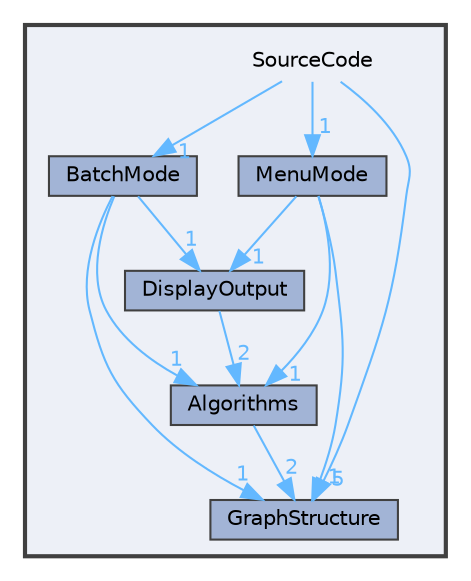 digraph "SourceCode"
{
 // LATEX_PDF_SIZE
  bgcolor="transparent";
  edge [fontname=Helvetica,fontsize=10,labelfontname=Helvetica,labelfontsize=10];
  node [fontname=Helvetica,fontsize=10,shape=box,height=0.2,width=0.4];
  compound=true
  subgraph clusterdir_ec5974339a1de2ed9600da4dc21f3a8e {
    graph [ bgcolor="#edf0f7", pencolor="grey25", label="", fontname=Helvetica,fontsize=10 style="filled,bold", URL="dir_ec5974339a1de2ed9600da4dc21f3a8e.html",tooltip=""]
    dir_ec5974339a1de2ed9600da4dc21f3a8e [shape=plaintext, label="SourceCode"];
  dir_6996d7c2da31c87b6af046372cf1d272 [label="Algorithms", fillcolor="#a2b4d6", color="grey25", style="filled", URL="dir_6996d7c2da31c87b6af046372cf1d272.html",tooltip=""];
  dir_a143c551eab1690d4a994c9dcddb1368 [label="BatchMode", fillcolor="#a2b4d6", color="grey25", style="filled", URL="dir_a143c551eab1690d4a994c9dcddb1368.html",tooltip=""];
  dir_9f636cf9f165886a5bd472e289c28d7c [label="DisplayOutput", fillcolor="#a2b4d6", color="grey25", style="filled", URL="dir_9f636cf9f165886a5bd472e289c28d7c.html",tooltip=""];
  dir_3328789a78c27f7e987fbab549e97d71 [label="GraphStructure", fillcolor="#a2b4d6", color="grey25", style="filled", URL="dir_3328789a78c27f7e987fbab549e97d71.html",tooltip=""];
  dir_e8e14b633ec5ed9fde2f3e986eb757ed [label="MenuMode", fillcolor="#a2b4d6", color="grey25", style="filled", URL="dir_e8e14b633ec5ed9fde2f3e986eb757ed.html",tooltip=""];
  }
  dir_ec5974339a1de2ed9600da4dc21f3a8e->dir_3328789a78c27f7e987fbab549e97d71 [headlabel="5", labeldistance=1.5 headhref="dir_000005_000003.html" href="dir_000005_000003.html" color="steelblue1" fontcolor="steelblue1"];
  dir_ec5974339a1de2ed9600da4dc21f3a8e->dir_a143c551eab1690d4a994c9dcddb1368 [headlabel="1", labeldistance=1.5 headhref="dir_000005_000001.html" href="dir_000005_000001.html" color="steelblue1" fontcolor="steelblue1"];
  dir_ec5974339a1de2ed9600da4dc21f3a8e->dir_e8e14b633ec5ed9fde2f3e986eb757ed [headlabel="1", labeldistance=1.5 headhref="dir_000005_000004.html" href="dir_000005_000004.html" color="steelblue1" fontcolor="steelblue1"];
  dir_6996d7c2da31c87b6af046372cf1d272->dir_3328789a78c27f7e987fbab549e97d71 [headlabel="2", labeldistance=1.5 headhref="dir_000000_000003.html" href="dir_000000_000003.html" color="steelblue1" fontcolor="steelblue1"];
  dir_a143c551eab1690d4a994c9dcddb1368->dir_3328789a78c27f7e987fbab549e97d71 [headlabel="1", labeldistance=1.5 headhref="dir_000001_000003.html" href="dir_000001_000003.html" color="steelblue1" fontcolor="steelblue1"];
  dir_a143c551eab1690d4a994c9dcddb1368->dir_6996d7c2da31c87b6af046372cf1d272 [headlabel="1", labeldistance=1.5 headhref="dir_000001_000000.html" href="dir_000001_000000.html" color="steelblue1" fontcolor="steelblue1"];
  dir_a143c551eab1690d4a994c9dcddb1368->dir_9f636cf9f165886a5bd472e289c28d7c [headlabel="1", labeldistance=1.5 headhref="dir_000001_000002.html" href="dir_000001_000002.html" color="steelblue1" fontcolor="steelblue1"];
  dir_9f636cf9f165886a5bd472e289c28d7c->dir_6996d7c2da31c87b6af046372cf1d272 [headlabel="2", labeldistance=1.5 headhref="dir_000002_000000.html" href="dir_000002_000000.html" color="steelblue1" fontcolor="steelblue1"];
  dir_e8e14b633ec5ed9fde2f3e986eb757ed->dir_3328789a78c27f7e987fbab549e97d71 [headlabel="1", labeldistance=1.5 headhref="dir_000004_000003.html" href="dir_000004_000003.html" color="steelblue1" fontcolor="steelblue1"];
  dir_e8e14b633ec5ed9fde2f3e986eb757ed->dir_6996d7c2da31c87b6af046372cf1d272 [headlabel="1", labeldistance=1.5 headhref="dir_000004_000000.html" href="dir_000004_000000.html" color="steelblue1" fontcolor="steelblue1"];
  dir_e8e14b633ec5ed9fde2f3e986eb757ed->dir_9f636cf9f165886a5bd472e289c28d7c [headlabel="1", labeldistance=1.5 headhref="dir_000004_000002.html" href="dir_000004_000002.html" color="steelblue1" fontcolor="steelblue1"];
}
